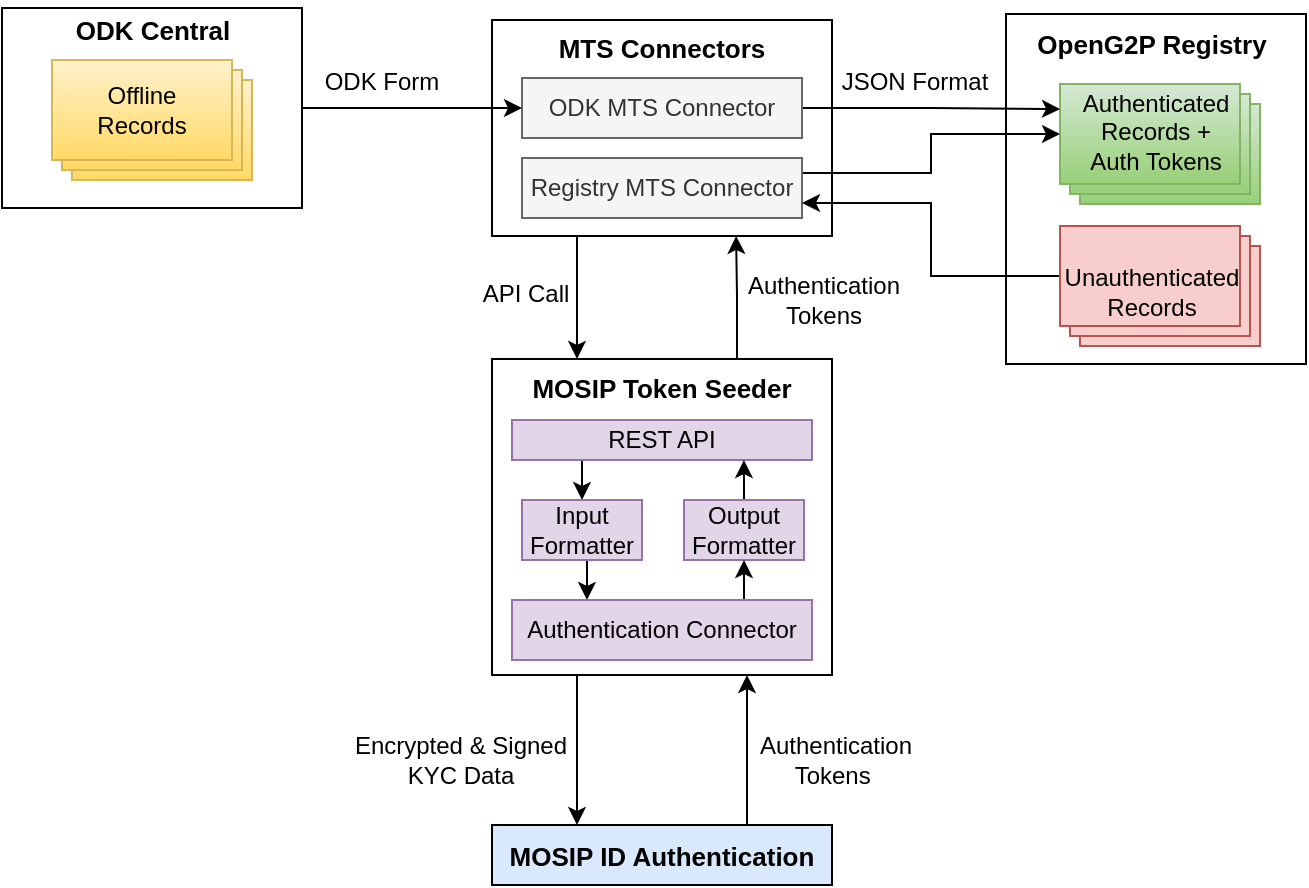 <mxfile version="21.6.6" type="github">
  <diagram name="Page-1" id="Q3S8qEkMGTNUwsjY90w3">
    <mxGraphModel dx="1120" dy="496" grid="1" gridSize="10" guides="1" tooltips="1" connect="1" arrows="1" fold="1" page="1" pageScale="1" pageWidth="850" pageHeight="1100" math="0" shadow="0">
      <root>
        <mxCell id="0" />
        <mxCell id="1" parent="0" />
        <mxCell id="AKcUftun1-LZaaW81JXQ-3" value="" style="rounded=0;whiteSpace=wrap;html=1;fontSize=16;" parent="1" vertex="1">
          <mxGeometry x="632" y="327" width="150" height="175" as="geometry" />
        </mxCell>
        <mxCell id="AKcUftun1-LZaaW81JXQ-4" value="" style="rounded=0;whiteSpace=wrap;html=1;fontSize=16;" parent="1" vertex="1">
          <mxGeometry x="130" y="324" width="150" height="100" as="geometry" />
        </mxCell>
        <mxCell id="AKcUftun1-LZaaW81JXQ-5" value="" style="verticalLabelPosition=bottom;verticalAlign=top;html=1;shape=mxgraph.basic.layered_rect;dx=10;outlineConnect=0;whiteSpace=wrap;fontSize=16;fillColor=#fff2cc;strokeColor=#d6b656;gradientColor=#ffd966;" parent="1" vertex="1">
          <mxGeometry x="155" y="350" width="100" height="60" as="geometry" />
        </mxCell>
        <mxCell id="AKcUftun1-LZaaW81JXQ-6" value="Offline Records" style="text;html=1;strokeColor=none;fillColor=none;align=center;verticalAlign=middle;whiteSpace=wrap;rounded=0;fontSize=12;" parent="1" vertex="1">
          <mxGeometry x="170" y="360" width="60" height="30" as="geometry" />
        </mxCell>
        <mxCell id="AKcUftun1-LZaaW81JXQ-7" value="&lt;b style=&quot;font-size: 13px;&quot;&gt;ODK Central&lt;/b&gt;" style="text;html=1;strokeColor=none;fillColor=none;align=center;verticalAlign=middle;whiteSpace=wrap;rounded=0;fontSize=13;" parent="1" vertex="1">
          <mxGeometry x="161.5" y="320" width="87" height="30" as="geometry" />
        </mxCell>
        <mxCell id="QgUwrIjUVCHD0zXQT6MX-22" style="edgeStyle=orthogonalEdgeStyle;rounded=0;orthogonalLoop=1;jettySize=auto;html=1;exitX=0.25;exitY=1;exitDx=0;exitDy=0;entryX=0.25;entryY=0;entryDx=0;entryDy=0;" parent="1" source="AKcUftun1-LZaaW81JXQ-8" target="AKcUftun1-LZaaW81JXQ-28" edge="1">
          <mxGeometry relative="1" as="geometry" />
        </mxCell>
        <mxCell id="AKcUftun1-LZaaW81JXQ-8" value="" style="rounded=0;whiteSpace=wrap;html=1;fontSize=16;strokeColor=#000000;" parent="1" vertex="1">
          <mxGeometry x="375" y="499.5" width="170" height="158" as="geometry" />
        </mxCell>
        <mxCell id="QgUwrIjUVCHD0zXQT6MX-23" style="edgeStyle=orthogonalEdgeStyle;rounded=0;orthogonalLoop=1;jettySize=auto;html=1;exitX=0.75;exitY=0;exitDx=0;exitDy=0;entryX=0.718;entryY=1;entryDx=0;entryDy=0;entryPerimeter=0;" parent="1" source="AKcUftun1-LZaaW81JXQ-9" target="QgUwrIjUVCHD0zXQT6MX-3" edge="1">
          <mxGeometry relative="1" as="geometry" />
        </mxCell>
        <mxCell id="AKcUftun1-LZaaW81JXQ-9" value="&lt;b style=&quot;font-size: 13px;&quot;&gt;MOSIP Token Seeder&lt;/b&gt;" style="text;html=1;strokeColor=none;fillColor=none;align=center;verticalAlign=middle;whiteSpace=wrap;rounded=0;fontSize=13;" parent="1" vertex="1">
          <mxGeometry x="385" y="499" width="150" height="30" as="geometry" />
        </mxCell>
        <mxCell id="AKcUftun1-LZaaW81JXQ-10" value="&lt;b style=&quot;font-size: 13px;&quot;&gt;OpenG2P Registry&lt;/b&gt;" style="text;html=1;strokeColor=none;fillColor=none;align=center;verticalAlign=middle;whiteSpace=wrap;rounded=0;fontSize=13;" parent="1" vertex="1">
          <mxGeometry x="640" y="327" width="130" height="30" as="geometry" />
        </mxCell>
        <mxCell id="QgUwrIjUVCHD0zXQT6MX-37" style="edgeStyle=orthogonalEdgeStyle;rounded=0;orthogonalLoop=1;jettySize=auto;html=1;exitX=0.25;exitY=1;exitDx=0;exitDy=0;entryX=0.5;entryY=0;entryDx=0;entryDy=0;" parent="1" source="AKcUftun1-LZaaW81JXQ-13" target="AKcUftun1-LZaaW81JXQ-14" edge="1">
          <mxGeometry relative="1" as="geometry" />
        </mxCell>
        <mxCell id="AKcUftun1-LZaaW81JXQ-13" value="REST API" style="rounded=0;whiteSpace=wrap;html=1;fontSize=12;fillColor=#e1d5e7;strokeColor=#9673a6;" parent="1" vertex="1">
          <mxGeometry x="385" y="530" width="150" height="20" as="geometry" />
        </mxCell>
        <mxCell id="QgUwrIjUVCHD0zXQT6MX-40" style="edgeStyle=orthogonalEdgeStyle;rounded=0;orthogonalLoop=1;jettySize=auto;html=1;exitX=0.5;exitY=1;exitDx=0;exitDy=0;entryX=0.25;entryY=0;entryDx=0;entryDy=0;" parent="1" source="AKcUftun1-LZaaW81JXQ-14" target="AKcUftun1-LZaaW81JXQ-19" edge="1">
          <mxGeometry relative="1" as="geometry" />
        </mxCell>
        <mxCell id="AKcUftun1-LZaaW81JXQ-14" value="Input Formatter" style="rounded=0;whiteSpace=wrap;html=1;fontSize=12;fillColor=#e1d5e7;strokeColor=#9673a6;" parent="1" vertex="1">
          <mxGeometry x="390" y="570" width="60" height="30" as="geometry" />
        </mxCell>
        <mxCell id="QgUwrIjUVCHD0zXQT6MX-39" style="edgeStyle=orthogonalEdgeStyle;rounded=0;orthogonalLoop=1;jettySize=auto;html=1;exitX=0.5;exitY=0;exitDx=0;exitDy=0;entryX=0.741;entryY=0.32;entryDx=0;entryDy=0;entryPerimeter=0;" parent="1" source="AKcUftun1-LZaaW81JXQ-16" target="AKcUftun1-LZaaW81JXQ-8" edge="1">
          <mxGeometry relative="1" as="geometry" />
        </mxCell>
        <mxCell id="AKcUftun1-LZaaW81JXQ-16" value="Output Formatter" style="rounded=0;whiteSpace=wrap;html=1;fontSize=12;fillColor=#e1d5e7;strokeColor=#9673a6;" parent="1" vertex="1">
          <mxGeometry x="471" y="570" width="60" height="30" as="geometry" />
        </mxCell>
        <mxCell id="QgUwrIjUVCHD0zXQT6MX-41" style="edgeStyle=orthogonalEdgeStyle;rounded=0;orthogonalLoop=1;jettySize=auto;html=1;exitX=0.75;exitY=0;exitDx=0;exitDy=0;entryX=0.5;entryY=1;entryDx=0;entryDy=0;" parent="1" source="AKcUftun1-LZaaW81JXQ-19" target="AKcUftun1-LZaaW81JXQ-16" edge="1">
          <mxGeometry relative="1" as="geometry" />
        </mxCell>
        <mxCell id="AKcUftun1-LZaaW81JXQ-19" value="Authentication Connector" style="rounded=0;whiteSpace=wrap;html=1;fontSize=12;fillColor=#e1d5e7;strokeColor=#9673a6;" parent="1" vertex="1">
          <mxGeometry x="385" y="620" width="150" height="30" as="geometry" />
        </mxCell>
        <mxCell id="AKcUftun1-LZaaW81JXQ-20" style="edgeStyle=none;curved=1;rounded=0;orthogonalLoop=1;jettySize=auto;html=1;exitX=0.75;exitY=0;exitDx=0;exitDy=0;fontSize=12;startSize=8;endSize=8;" parent="1" edge="1">
          <mxGeometry relative="1" as="geometry">
            <mxPoint x="497.5" y="710" as="sourcePoint" />
            <mxPoint x="497.5" y="710" as="targetPoint" />
          </mxGeometry>
        </mxCell>
        <mxCell id="AKcUftun1-LZaaW81JXQ-22" value="Encrypted &amp;amp; Signed KYC Data" style="text;html=1;strokeColor=none;fillColor=none;align=center;verticalAlign=middle;whiteSpace=wrap;rounded=0;fontSize=12;" parent="1" vertex="1">
          <mxGeometry x="300" y="680" width="119" height="40" as="geometry" />
        </mxCell>
        <mxCell id="AKcUftun1-LZaaW81JXQ-23" value="Authentication Tokens&amp;nbsp;" style="text;html=1;strokeColor=none;fillColor=none;align=center;verticalAlign=middle;whiteSpace=wrap;rounded=0;fontSize=12;" parent="1" vertex="1">
          <mxGeometry x="502" y="680" width="90" height="40" as="geometry" />
        </mxCell>
        <mxCell id="AKcUftun1-LZaaW81JXQ-25" value="" style="verticalLabelPosition=bottom;verticalAlign=top;html=1;shape=mxgraph.basic.layered_rect;dx=10;outlineConnect=0;whiteSpace=wrap;fontSize=16;fillColor=#d5e8d4;gradientColor=#97d077;strokeColor=#82b366;" parent="1" vertex="1">
          <mxGeometry x="659" y="362" width="100" height="60" as="geometry" />
        </mxCell>
        <mxCell id="AKcUftun1-LZaaW81JXQ-26" value="Authenticated Records + Auth Tokens" style="text;html=1;strokeColor=none;fillColor=none;align=center;verticalAlign=middle;whiteSpace=wrap;rounded=0;fontSize=12;" parent="1" vertex="1">
          <mxGeometry x="682" y="368.5" width="50" height="35" as="geometry" />
        </mxCell>
        <mxCell id="QgUwrIjUVCHD0zXQT6MX-24" style="edgeStyle=orthogonalEdgeStyle;rounded=0;orthogonalLoop=1;jettySize=auto;html=1;exitX=0.75;exitY=0;exitDx=0;exitDy=0;entryX=0.75;entryY=1;entryDx=0;entryDy=0;" parent="1" source="AKcUftun1-LZaaW81JXQ-28" target="AKcUftun1-LZaaW81JXQ-8" edge="1">
          <mxGeometry relative="1" as="geometry" />
        </mxCell>
        <mxCell id="AKcUftun1-LZaaW81JXQ-28" value="MOSIP ID Authentication" style="rounded=0;whiteSpace=wrap;html=1;fontSize=13;fontStyle=1;fillColor=#dae8fc;strokeColor=#000000;gradientColor=none;" parent="1" vertex="1">
          <mxGeometry x="375" y="732.5" width="170" height="30" as="geometry" />
        </mxCell>
        <mxCell id="QgUwrIjUVCHD0zXQT6MX-20" style="edgeStyle=orthogonalEdgeStyle;rounded=0;orthogonalLoop=1;jettySize=auto;html=1;exitX=0.25;exitY=1;exitDx=0;exitDy=0;entryX=0.25;entryY=0;entryDx=0;entryDy=0;" parent="1" source="QgUwrIjUVCHD0zXQT6MX-3" target="AKcUftun1-LZaaW81JXQ-8" edge="1">
          <mxGeometry relative="1" as="geometry" />
        </mxCell>
        <mxCell id="QgUwrIjUVCHD0zXQT6MX-3" value="" style="rounded=0;whiteSpace=wrap;html=1;fontSize=16;" parent="1" vertex="1">
          <mxGeometry x="375" y="330" width="170" height="108" as="geometry" />
        </mxCell>
        <mxCell id="QgUwrIjUVCHD0zXQT6MX-14" style="edgeStyle=orthogonalEdgeStyle;rounded=0;orthogonalLoop=1;jettySize=auto;html=1;exitX=0.5;exitY=1;exitDx=0;exitDy=0;" parent="1" source="AKcUftun1-LZaaW81JXQ-16" target="AKcUftun1-LZaaW81JXQ-16" edge="1">
          <mxGeometry relative="1" as="geometry" />
        </mxCell>
        <mxCell id="QgUwrIjUVCHD0zXQT6MX-25" value="&lt;font style=&quot;font-size: 13px;&quot;&gt;&lt;b&gt;MTS Connectors&lt;/b&gt;&lt;/font&gt;" style="text;html=1;strokeColor=none;fillColor=none;align=center;verticalAlign=middle;whiteSpace=wrap;rounded=0;" parent="1" vertex="1">
          <mxGeometry x="390" y="328" width="140" height="31" as="geometry" />
        </mxCell>
        <mxCell id="QgUwrIjUVCHD0zXQT6MX-30" style="edgeStyle=orthogonalEdgeStyle;rounded=0;orthogonalLoop=1;jettySize=auto;html=1;exitX=1;exitY=0.5;exitDx=0;exitDy=0;entryX=0;entryY=0;entryDx=0;entryDy=12.5;entryPerimeter=0;" parent="1" source="QgUwrIjUVCHD0zXQT6MX-26" target="AKcUftun1-LZaaW81JXQ-25" edge="1">
          <mxGeometry relative="1" as="geometry" />
        </mxCell>
        <mxCell id="QgUwrIjUVCHD0zXQT6MX-26" value="ODK MTS Connector" style="rounded=0;whiteSpace=wrap;html=1;fillColor=#f5f5f5;fontColor=#333333;strokeColor=#666666;" parent="1" vertex="1">
          <mxGeometry x="390" y="359" width="140" height="30" as="geometry" />
        </mxCell>
        <mxCell id="TbYwla4e9xjChCc9Qg9--9" style="edgeStyle=orthogonalEdgeStyle;rounded=0;orthogonalLoop=1;jettySize=auto;html=1;exitX=1;exitY=0.25;exitDx=0;exitDy=0;entryX=0;entryY=0;entryDx=0;entryDy=25;entryPerimeter=0;" parent="1" source="QgUwrIjUVCHD0zXQT6MX-27" target="AKcUftun1-LZaaW81JXQ-25" edge="1">
          <mxGeometry relative="1" as="geometry" />
        </mxCell>
        <mxCell id="QgUwrIjUVCHD0zXQT6MX-27" value="Registry MTS Connector" style="rounded=0;whiteSpace=wrap;html=1;fillColor=#f5f5f5;fontColor=#333333;strokeColor=#666666;" parent="1" vertex="1">
          <mxGeometry x="390" y="399" width="140" height="30" as="geometry" />
        </mxCell>
        <mxCell id="QgUwrIjUVCHD0zXQT6MX-29" style="edgeStyle=orthogonalEdgeStyle;rounded=0;orthogonalLoop=1;jettySize=auto;html=1;exitX=1;exitY=0.5;exitDx=0;exitDy=0;entryX=0;entryY=0.5;entryDx=0;entryDy=0;" parent="1" source="AKcUftun1-LZaaW81JXQ-4" target="QgUwrIjUVCHD0zXQT6MX-26" edge="1">
          <mxGeometry relative="1" as="geometry" />
        </mxCell>
        <mxCell id="QgUwrIjUVCHD0zXQT6MX-42" value="ODK Form" style="text;html=1;strokeColor=none;fillColor=none;align=center;verticalAlign=middle;whiteSpace=wrap;rounded=0;" parent="1" vertex="1">
          <mxGeometry x="290" y="345.5" width="60" height="30" as="geometry" />
        </mxCell>
        <mxCell id="QgUwrIjUVCHD0zXQT6MX-44" value="JSON Format" style="text;html=1;strokeColor=none;fillColor=none;align=center;verticalAlign=middle;whiteSpace=wrap;rounded=0;" parent="1" vertex="1">
          <mxGeometry x="535" y="345.5" width="103" height="30" as="geometry" />
        </mxCell>
        <mxCell id="QgUwrIjUVCHD0zXQT6MX-45" value="API Call" style="text;html=1;strokeColor=none;fillColor=none;align=center;verticalAlign=middle;whiteSpace=wrap;rounded=0;fontSize=12;" parent="1" vertex="1">
          <mxGeometry x="365" y="457" width="54" height="20" as="geometry" />
        </mxCell>
        <mxCell id="QgUwrIjUVCHD0zXQT6MX-47" value="Authentication Tokens" style="text;html=1;strokeColor=none;fillColor=none;align=center;verticalAlign=middle;whiteSpace=wrap;rounded=0;fontSize=12;" parent="1" vertex="1">
          <mxGeometry x="502" y="450" width="78" height="40" as="geometry" />
        </mxCell>
        <mxCell id="TbYwla4e9xjChCc9Qg9--8" style="edgeStyle=orthogonalEdgeStyle;rounded=0;orthogonalLoop=1;jettySize=auto;html=1;exitX=0;exitY=0;exitDx=0;exitDy=25;exitPerimeter=0;entryX=1;entryY=0.75;entryDx=0;entryDy=0;" parent="1" source="TbYwla4e9xjChCc9Qg9--4" target="QgUwrIjUVCHD0zXQT6MX-27" edge="1">
          <mxGeometry relative="1" as="geometry" />
        </mxCell>
        <mxCell id="TbYwla4e9xjChCc9Qg9--4" value="" style="verticalLabelPosition=bottom;verticalAlign=top;html=1;shape=mxgraph.basic.layered_rect;dx=10;outlineConnect=0;whiteSpace=wrap;fontSize=16;fillColor=#f8cecc;strokeColor=#b85450;" parent="1" vertex="1">
          <mxGeometry x="659" y="433" width="100" height="60" as="geometry" />
        </mxCell>
        <mxCell id="TbYwla4e9xjChCc9Qg9--6" value="Unauthenticated Records" style="text;html=1;strokeColor=none;fillColor=none;align=center;verticalAlign=middle;whiteSpace=wrap;rounded=0;fontSize=12;" parent="1" vertex="1">
          <mxGeometry x="675" y="448" width="60" height="35" as="geometry" />
        </mxCell>
      </root>
    </mxGraphModel>
  </diagram>
</mxfile>
